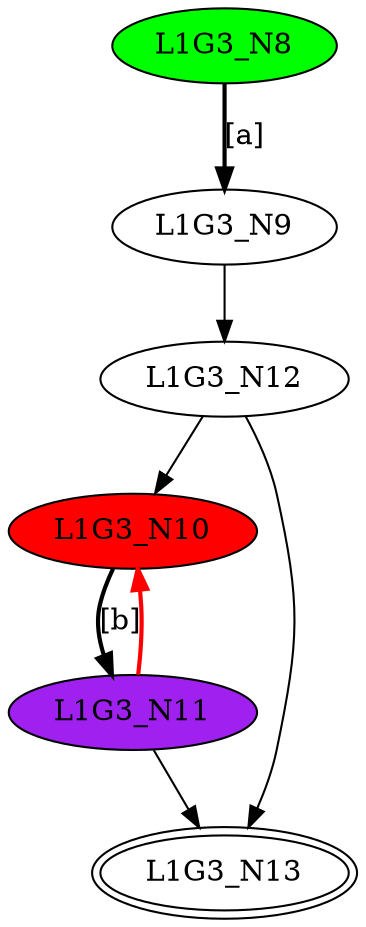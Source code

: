 digraph G3{
"L1G3_N8" [style=filled,fillcolor=green];
"L1G3_N9";
"L1G3_N10" [style=filled,fillcolor=red];
"L1G3_N11" [style=filled,fillcolor=purple];
"L1G3_N12";
"L1G3_N13" [peripheries=2];
"L1G3_N8"->"L1G3_N9" [style = bold, label = "[a]"];
"L1G3_N10"->"L1G3_N11" [style = bold, label = "[b]"];
"L1G3_N12"->"L1G3_N10";
"L1G3_N11"->"L1G3_N13";
"L1G3_N12"->"L1G3_N13";
"L1G3_N11"->"L1G3_N10" [color=red,style = bold, label = ""];
"L1G3_N9"->"L1G3_N12";
}

